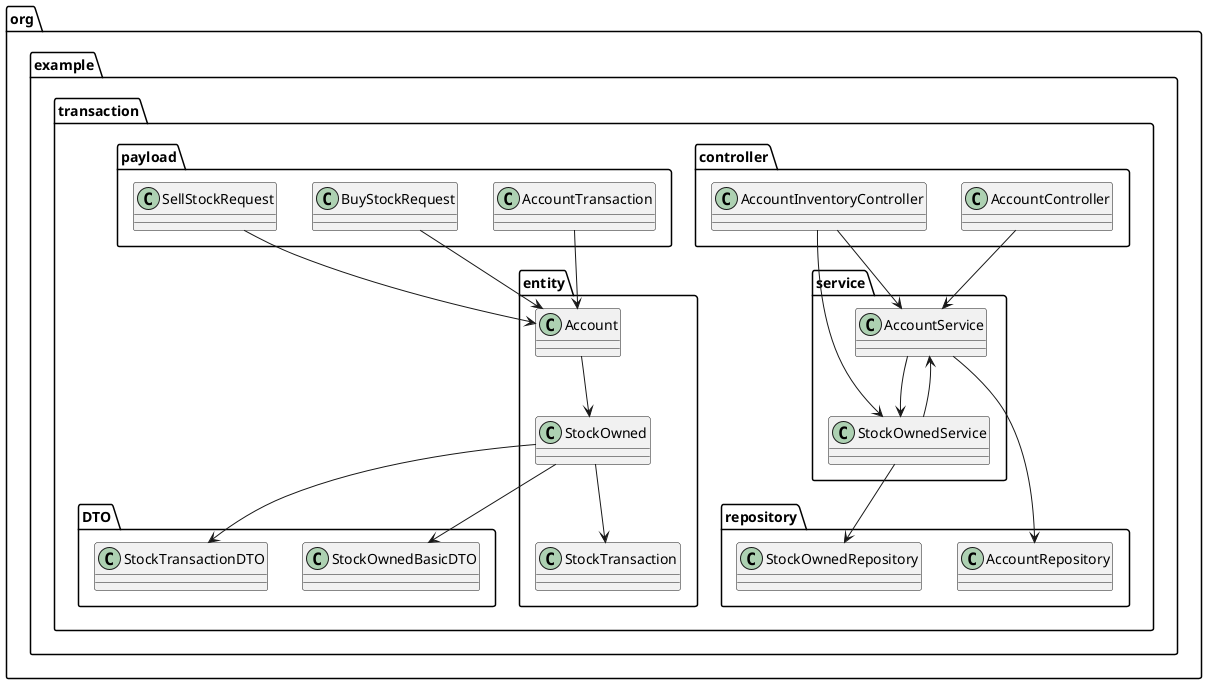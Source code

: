 @startuml

!define ENTITY class
!define SERVICE class
!define CONTROLLER class
!define REPOSITORY class

package org.example.transaction.controller {
    CONTROLLER AccountController
    CONTROLLER AccountInventoryController
}

package org.example.transaction.entity {
    ENTITY Account
    ENTITY StockOwned
    ENTITY StockTransaction
}

package org.example.transaction.payload {
    ENTITY AccountTransaction
    ENTITY BuyStockRequest
    ENTITY SellStockRequest
}

package org.example.transaction.DTO {
    ENTITY StockOwnedBasicDTO
    ENTITY StockTransactionDTO
}

package org.example.transaction.repository {
    REPOSITORY AccountRepository
    REPOSITORY StockOwnedRepository
}

package org.example.transaction.service {
    SERVICE AccountService
    SERVICE StockOwnedService
}

AccountController --> AccountService
AccountInventoryController --> StockOwnedService
AccountInventoryController --> AccountService

Account --> StockOwned
StockOwned --> StockTransaction

AccountService --> AccountRepository
AccountService --> StockOwnedService

StockOwnedService --> StockOwnedRepository
StockOwnedService --> AccountService

StockOwned --> StockTransactionDTO
StockOwned --> StockOwnedBasicDTO

AccountTransaction --> Account
BuyStockRequest --> Account
SellStockRequest --> Account

@enduml

